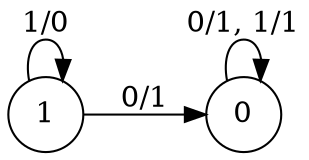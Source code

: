 digraph finite_state_machine {
   rankdir=LR;
   _ize="8,5"

   node [shape = circle] 0
   node [shape = circle] 1

   0 -> 0 [label = "0/1, 1/1"]
   1 -> 0 [label = "0/1"]
   1 -> 1 [label = "1/0"]
}
